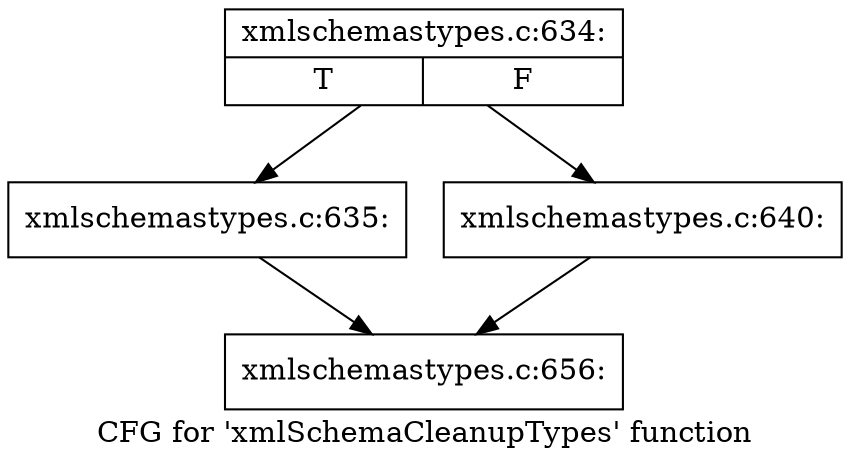 digraph "CFG for 'xmlSchemaCleanupTypes' function" {
	label="CFG for 'xmlSchemaCleanupTypes' function";

	Node0x557d8d8eb5f0 [shape=record,label="{xmlschemastypes.c:634:|{<s0>T|<s1>F}}"];
	Node0x557d8d8eb5f0 -> Node0x557d8d926860;
	Node0x557d8d8eb5f0 -> Node0x557d8d9268b0;
	Node0x557d8d926860 [shape=record,label="{xmlschemastypes.c:635:}"];
	Node0x557d8d926860 -> Node0x557d8d906150;
	Node0x557d8d9268b0 [shape=record,label="{xmlschemastypes.c:640:}"];
	Node0x557d8d9268b0 -> Node0x557d8d906150;
	Node0x557d8d906150 [shape=record,label="{xmlschemastypes.c:656:}"];
}
